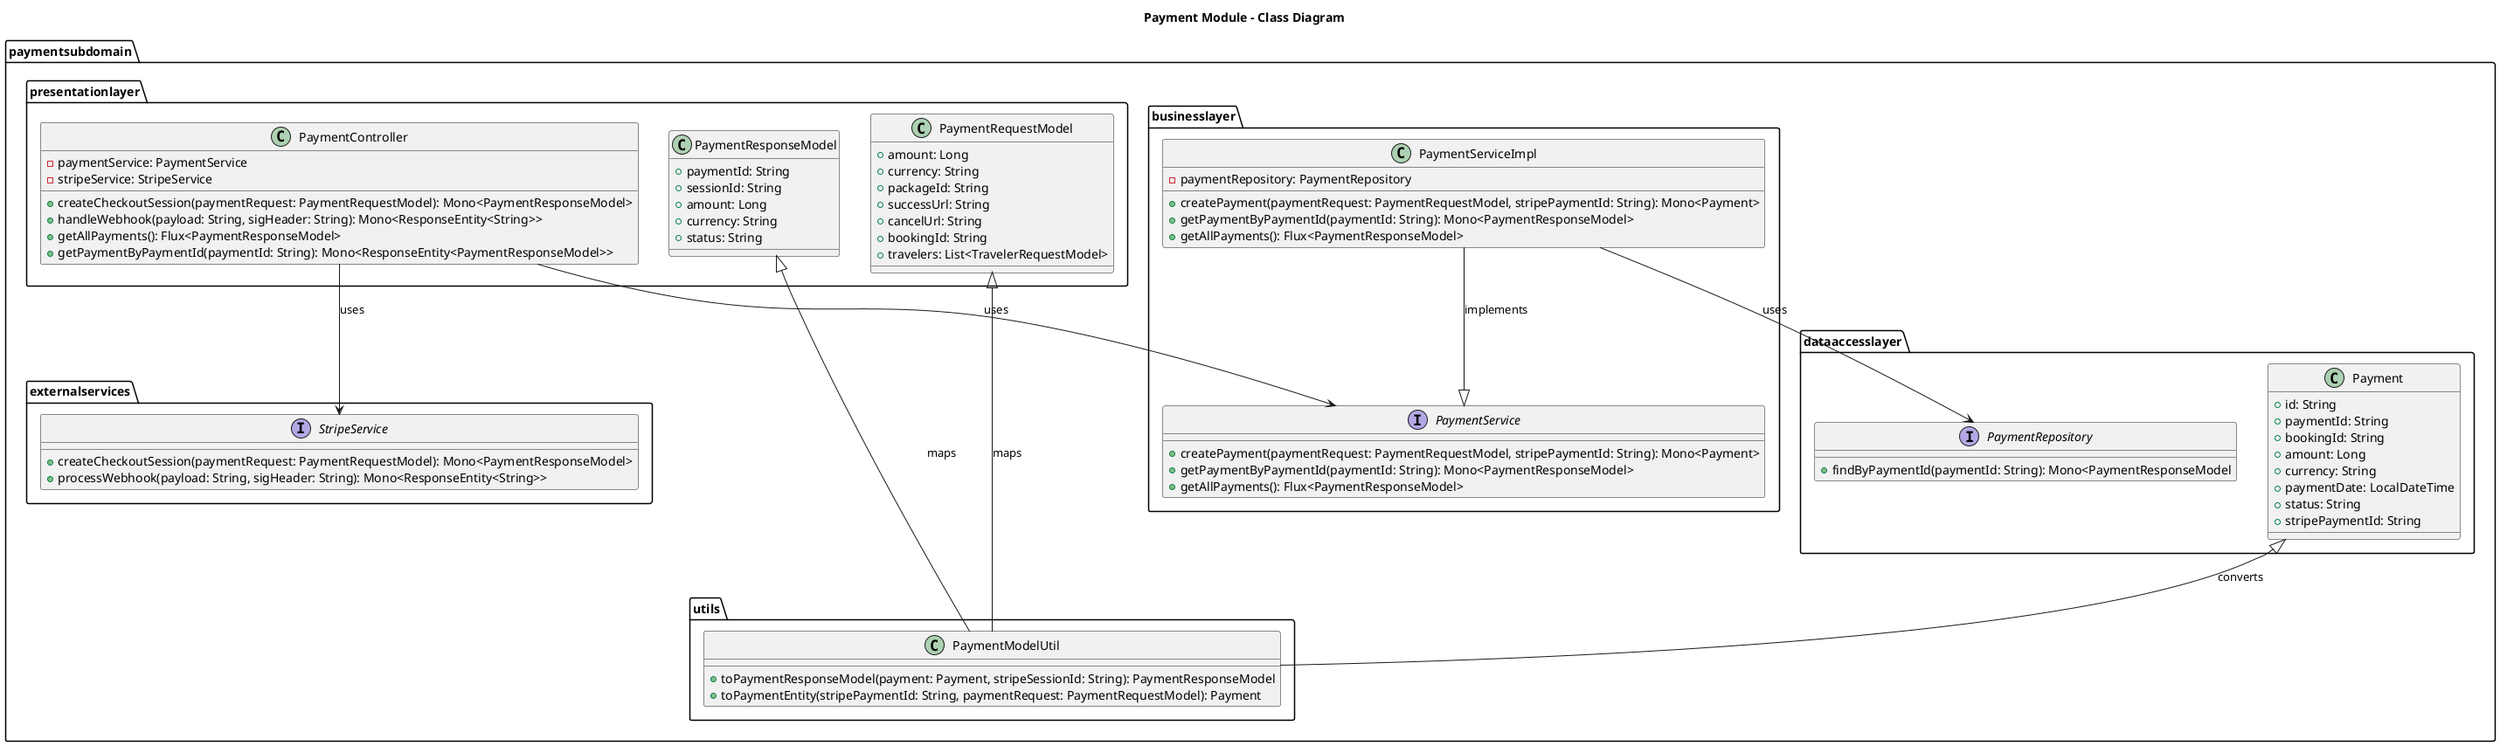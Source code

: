 @startuml
title Payment Module - Class Diagram

package "paymentsubdomain" {

    package "businesslayer" {
        interface PaymentService {
            + createPayment(paymentRequest: PaymentRequestModel, stripePaymentId: String): Mono<Payment>
            + getPaymentByPaymentId(paymentId: String): Mono<PaymentResponseModel>
            + getAllPayments(): Flux<PaymentResponseModel>
        }

        class PaymentServiceImpl {
            - paymentRepository: PaymentRepository
            + createPayment(paymentRequest: PaymentRequestModel, stripePaymentId: String): Mono<Payment>
            + getPaymentByPaymentId(paymentId: String): Mono<PaymentResponseModel>
            + getAllPayments(): Flux<PaymentResponseModel>
        }
    }

    package "dataaccesslayer" {
        class Payment {
            + id: String
            + paymentId: String
            + bookingId: String
            + amount: Long
            + currency: String
            + paymentDate: LocalDateTime
            + status: String
            + stripePaymentId: String
        }

        interface PaymentRepository {
            + findByPaymentId(paymentId: String): Mono<PaymentResponseModel
        }
    }

    package "externalservices" {
        interface StripeService {
            + createCheckoutSession(paymentRequest: PaymentRequestModel): Mono<PaymentResponseModel>
            + processWebhook(payload: String, sigHeader: String): Mono<ResponseEntity<String>>
        }
    }

    package "utils" {
        class PaymentModelUtil {
            + toPaymentResponseModel(payment: Payment, stripeSessionId: String): PaymentResponseModel
            + toPaymentEntity(stripePaymentId: String, paymentRequest: PaymentRequestModel): Payment
        }
    }

    package "presentationlayer" {
        class PaymentRequestModel {
            + amount: Long
            + currency: String
            + packageId: String
            + successUrl: String
            + cancelUrl: String
            + bookingId: String
            + travelers: List<TravelerRequestModel>
        }

        class PaymentResponseModel {
            + paymentId: String
            + sessionId: String
            + amount: Long
            + currency: String
            + status: String
        }

        class PaymentController {
            - paymentService: PaymentService
            - stripeService: StripeService
            + createCheckoutSession(paymentRequest: PaymentRequestModel): Mono<PaymentResponseModel>
            + handleWebhook(payload: String, sigHeader: String): Mono<ResponseEntity<String>>
            + getAllPayments(): Flux<PaymentResponseModel>
            + getPaymentByPaymentId(paymentId: String): Mono<ResponseEntity<PaymentResponseModel>>
        }
    }
}

PaymentServiceImpl -down-|> PaymentService : implements
PaymentServiceImpl -down-> PaymentRepository : uses
PaymentController -down-> PaymentService : uses
PaymentController -down-> StripeService : uses
PaymentModelUtil -up-^ Payment : converts
PaymentModelUtil -up-^ PaymentRequestModel : maps
PaymentModelUtil -up-^ PaymentResponseModel : maps

@enduml
